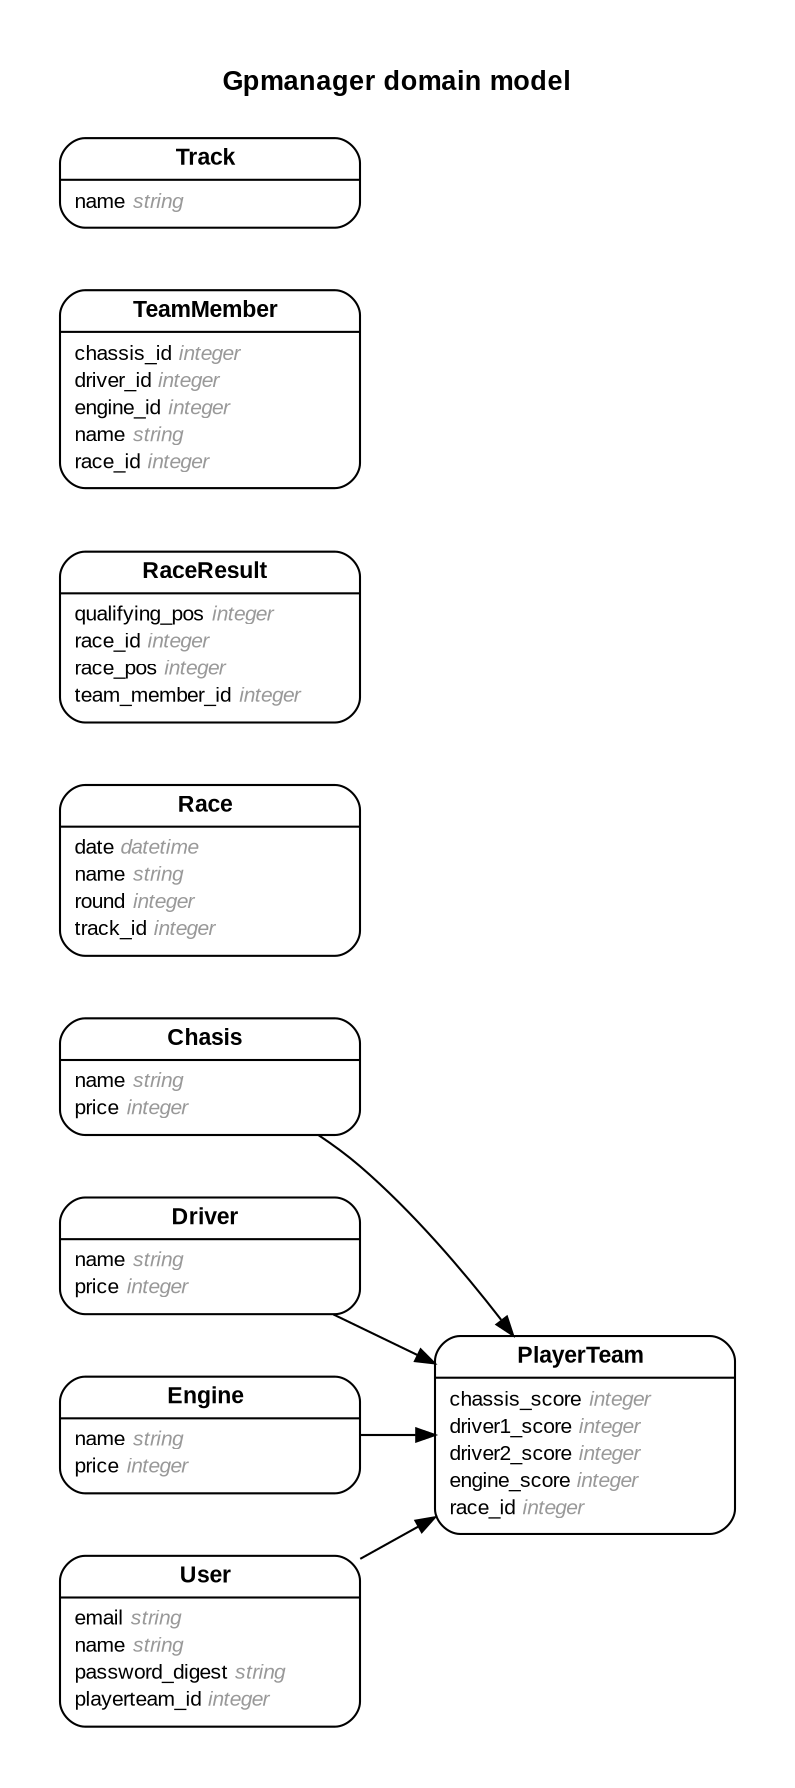 digraph Gpmanager {
rankdir = "LR";
ranksep = "0.5";
nodesep = "0.4";
pad = "0.4,0.4";
margin = "0,0";
concentrate = "true";
labelloc = "t";
fontsize = "13";
fontname = "Arial Bold";
node[ shape  =  "Mrecord" , fontsize  =  "10" , fontname  =  "Arial" , margin  =  "0.07,0.05" , penwidth  =  "1.0"];
edge[ fontname  =  "Arial" , fontsize  =  "7" , dir  =  "both" , arrowsize  =  "0.9" , penwidth  =  "1.0" , labelangle  =  "32" , labeldistance  =  "1.8"];
label = "Gpmanager domain model\n\n";
m_Chasis [label = <<table border="0" align="center" cellspacing="0.5" cellpadding="0" width="134">
  <tr><td align="center" valign="bottom" width="130"><font face="Arial Bold" point-size="11">Chasis</font></td></tr>
</table>
|
<table border="0" align="left" cellspacing="2" cellpadding="0" width="134">
  <tr><td align="left" width="130" port="name">name <font face="Arial Italic" color="grey60">string</font></td></tr>
  <tr><td align="left" width="130" port="price">price <font face="Arial Italic" color="grey60">integer</font></td></tr>
</table>
>];
m_Driver [label = <<table border="0" align="center" cellspacing="0.5" cellpadding="0" width="134">
  <tr><td align="center" valign="bottom" width="130"><font face="Arial Bold" point-size="11">Driver</font></td></tr>
</table>
|
<table border="0" align="left" cellspacing="2" cellpadding="0" width="134">
  <tr><td align="left" width="130" port="name">name <font face="Arial Italic" color="grey60">string</font></td></tr>
  <tr><td align="left" width="130" port="price">price <font face="Arial Italic" color="grey60">integer</font></td></tr>
</table>
>];
m_Engine [label = <<table border="0" align="center" cellspacing="0.5" cellpadding="0" width="134">
  <tr><td align="center" valign="bottom" width="130"><font face="Arial Bold" point-size="11">Engine</font></td></tr>
</table>
|
<table border="0" align="left" cellspacing="2" cellpadding="0" width="134">
  <tr><td align="left" width="130" port="name">name <font face="Arial Italic" color="grey60">string</font></td></tr>
  <tr><td align="left" width="130" port="price">price <font face="Arial Italic" color="grey60">integer</font></td></tr>
</table>
>];
m_PlayerTeam [label = <<table border="0" align="center" cellspacing="0.5" cellpadding="0" width="134">
  <tr><td align="center" valign="bottom" width="130"><font face="Arial Bold" point-size="11">PlayerTeam</font></td></tr>
</table>
|
<table border="0" align="left" cellspacing="2" cellpadding="0" width="134">
  <tr><td align="left" width="130" port="chassis_score">chassis_score <font face="Arial Italic" color="grey60">integer</font></td></tr>
  <tr><td align="left" width="130" port="driver1_score">driver1_score <font face="Arial Italic" color="grey60">integer</font></td></tr>
  <tr><td align="left" width="130" port="driver2_score">driver2_score <font face="Arial Italic" color="grey60">integer</font></td></tr>
  <tr><td align="left" width="130" port="engine_score">engine_score <font face="Arial Italic" color="grey60">integer</font></td></tr>
  <tr><td align="left" width="130" port="race_id">race_id <font face="Arial Italic" color="grey60">integer</font></td></tr>
</table>
>];
m_Race [label = <<table border="0" align="center" cellspacing="0.5" cellpadding="0" width="134">
  <tr><td align="center" valign="bottom" width="130"><font face="Arial Bold" point-size="11">Race</font></td></tr>
</table>
|
<table border="0" align="left" cellspacing="2" cellpadding="0" width="134">
  <tr><td align="left" width="130" port="date">date <font face="Arial Italic" color="grey60">datetime</font></td></tr>
  <tr><td align="left" width="130" port="name">name <font face="Arial Italic" color="grey60">string</font></td></tr>
  <tr><td align="left" width="130" port="round">round <font face="Arial Italic" color="grey60">integer</font></td></tr>
  <tr><td align="left" width="130" port="track_id">track_id <font face="Arial Italic" color="grey60">integer</font></td></tr>
</table>
>];
m_RaceResult [label = <<table border="0" align="center" cellspacing="0.5" cellpadding="0" width="134">
  <tr><td align="center" valign="bottom" width="130"><font face="Arial Bold" point-size="11">RaceResult</font></td></tr>
</table>
|
<table border="0" align="left" cellspacing="2" cellpadding="0" width="134">
  <tr><td align="left" width="130" port="qualifying_pos">qualifying_pos <font face="Arial Italic" color="grey60">integer</font></td></tr>
  <tr><td align="left" width="130" port="race_id">race_id <font face="Arial Italic" color="grey60">integer</font></td></tr>
  <tr><td align="left" width="130" port="race_pos">race_pos <font face="Arial Italic" color="grey60">integer</font></td></tr>
  <tr><td align="left" width="130" port="team_member_id">team_member_id <font face="Arial Italic" color="grey60">integer</font></td></tr>
</table>
>];
m_TeamMember [label = <<table border="0" align="center" cellspacing="0.5" cellpadding="0" width="134">
  <tr><td align="center" valign="bottom" width="130"><font face="Arial Bold" point-size="11">TeamMember</font></td></tr>
</table>
|
<table border="0" align="left" cellspacing="2" cellpadding="0" width="134">
  <tr><td align="left" width="130" port="chassis_id">chassis_id <font face="Arial Italic" color="grey60">integer</font></td></tr>
  <tr><td align="left" width="130" port="driver_id">driver_id <font face="Arial Italic" color="grey60">integer</font></td></tr>
  <tr><td align="left" width="130" port="engine_id">engine_id <font face="Arial Italic" color="grey60">integer</font></td></tr>
  <tr><td align="left" width="130" port="name">name <font face="Arial Italic" color="grey60">string</font></td></tr>
  <tr><td align="left" width="130" port="race_id">race_id <font face="Arial Italic" color="grey60">integer</font></td></tr>
</table>
>];
m_Track [label = <<table border="0" align="center" cellspacing="0.5" cellpadding="0" width="134">
  <tr><td align="center" valign="bottom" width="130"><font face="Arial Bold" point-size="11">Track</font></td></tr>
</table>
|
<table border="0" align="left" cellspacing="2" cellpadding="0" width="134">
  <tr><td align="left" width="130" port="name">name <font face="Arial Italic" color="grey60">string</font></td></tr>
</table>
>];
m_User [label = <<table border="0" align="center" cellspacing="0.5" cellpadding="0" width="134">
  <tr><td align="center" valign="bottom" width="130"><font face="Arial Bold" point-size="11">User</font></td></tr>
</table>
|
<table border="0" align="left" cellspacing="2" cellpadding="0" width="134">
  <tr><td align="left" width="130" port="email">email <font face="Arial Italic" color="grey60">string</font></td></tr>
  <tr><td align="left" width="130" port="name">name <font face="Arial Italic" color="grey60">string</font></td></tr>
  <tr><td align="left" width="130" port="password_digest">password_digest <font face="Arial Italic" color="grey60">string</font></td></tr>
  <tr><td align="left" width="130" port="playerteam_id">playerteam_id <font face="Arial Italic" color="grey60">integer</font></td></tr>
</table>
>];
  m_Chasis -> m_PlayerTeam [arrowhead = "normal", arrowtail = "none", weight = "2"];
  m_Driver -> m_PlayerTeam [arrowhead = "normal", arrowtail = "none", weight = "1"];
  m_Engine -> m_PlayerTeam [arrowhead = "normal", arrowtail = "none", weight = "2"];
  m_User -> m_PlayerTeam [arrowhead = "normal", arrowtail = "none", weight = "2"];
  m_Driver -> m_PlayerTeam [arrowhead = "normal", arrowtail = "none", weight = "1"];
  m_Driver -> m_PlayerTeam [arrowhead = "normal", arrowtail = "none", weight = "1"];
}
